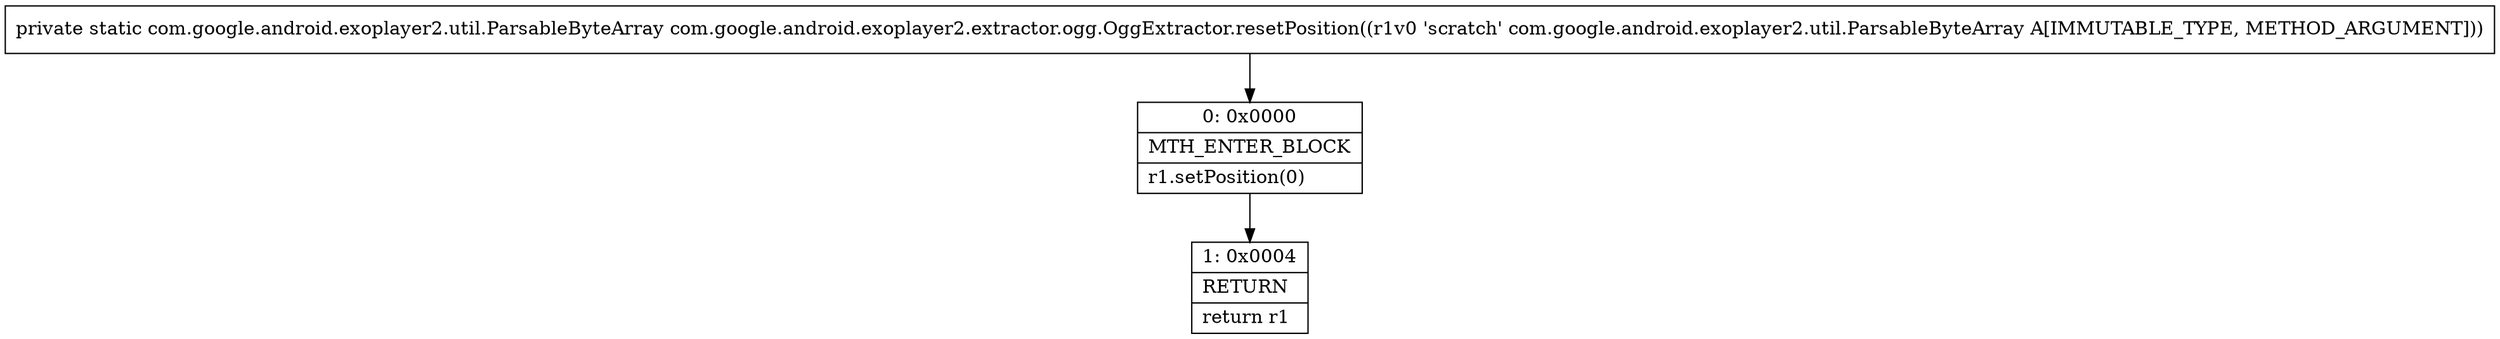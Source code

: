 digraph "CFG forcom.google.android.exoplayer2.extractor.ogg.OggExtractor.resetPosition(Lcom\/google\/android\/exoplayer2\/util\/ParsableByteArray;)Lcom\/google\/android\/exoplayer2\/util\/ParsableByteArray;" {
Node_0 [shape=record,label="{0\:\ 0x0000|MTH_ENTER_BLOCK\l|r1.setPosition(0)\l}"];
Node_1 [shape=record,label="{1\:\ 0x0004|RETURN\l|return r1\l}"];
MethodNode[shape=record,label="{private static com.google.android.exoplayer2.util.ParsableByteArray com.google.android.exoplayer2.extractor.ogg.OggExtractor.resetPosition((r1v0 'scratch' com.google.android.exoplayer2.util.ParsableByteArray A[IMMUTABLE_TYPE, METHOD_ARGUMENT])) }"];
MethodNode -> Node_0;
Node_0 -> Node_1;
}

